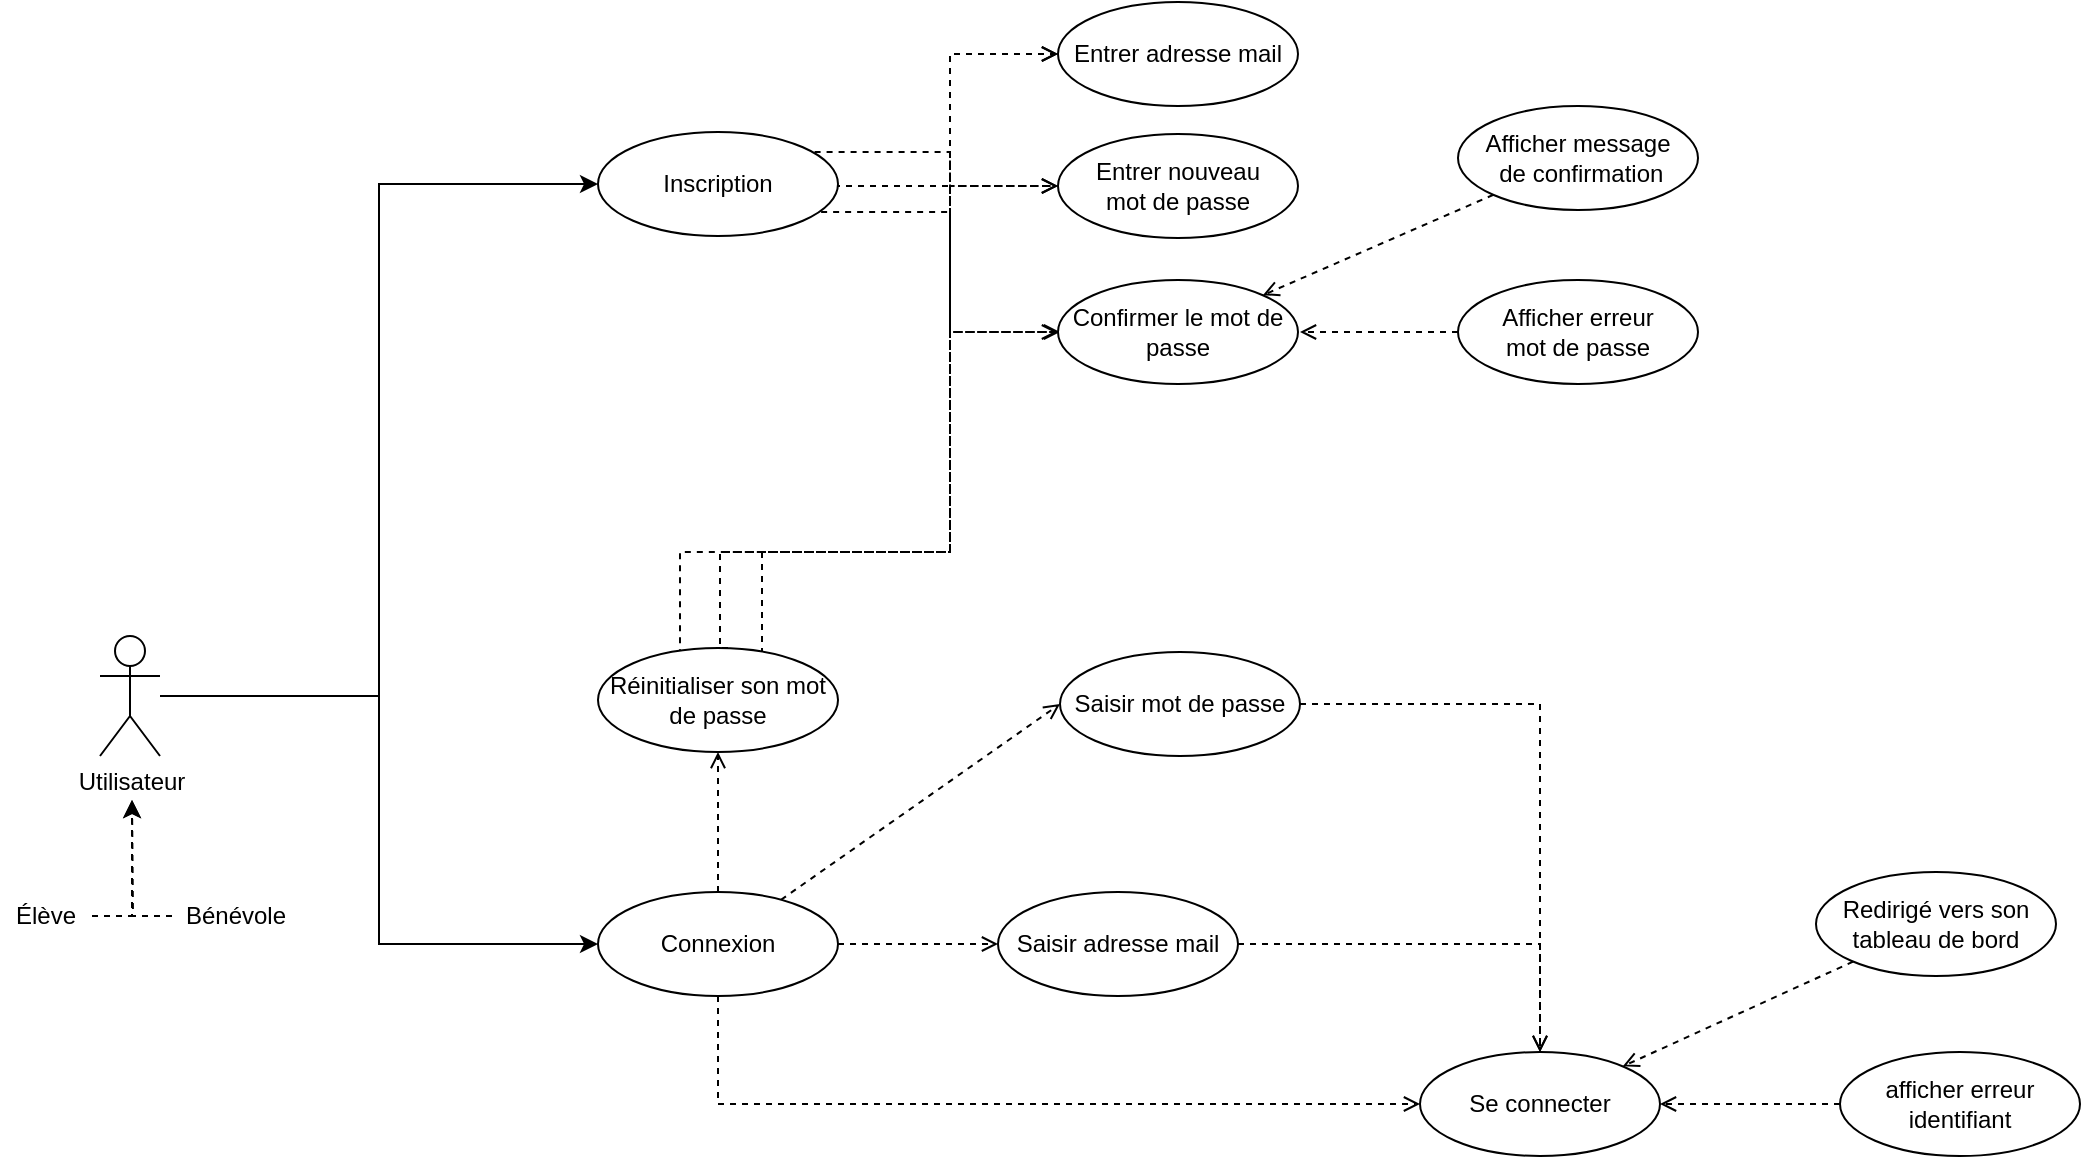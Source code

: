 <mxfile version="20.8.23" type="github">
  <diagram name="Page-1" id="QDjx12gvEAr_1nLiNZum">
    <mxGraphModel dx="1366" dy="1925" grid="1" gridSize="10" guides="1" tooltips="1" connect="1" arrows="1" fold="1" page="1" pageScale="1" pageWidth="827" pageHeight="1169" math="0" shadow="0">
      <root>
        <mxCell id="0" />
        <mxCell id="1" parent="0" />
        <mxCell id="qoufkau0ReUvYFZ-mYJb-22" value="" style="edgeStyle=orthogonalEdgeStyle;rounded=0;orthogonalLoop=1;jettySize=auto;html=1;dashed=1;" parent="1" source="qoufkau0ReUvYFZ-mYJb-14" edge="1">
          <mxGeometry relative="1" as="geometry">
            <mxPoint x="76" y="453" as="sourcePoint" />
            <mxPoint x="96" y="394" as="targetPoint" />
          </mxGeometry>
        </mxCell>
        <mxCell id="qoufkau0ReUvYFZ-mYJb-14" value="Élève" style="text;html=1;strokeColor=none;fillColor=none;align=center;verticalAlign=middle;whiteSpace=wrap;rounded=0;" parent="1" vertex="1">
          <mxGeometry x="30" y="437" width="46" height="30" as="geometry" />
        </mxCell>
        <mxCell id="qoufkau0ReUvYFZ-mYJb-21" value="" style="edgeStyle=orthogonalEdgeStyle;rounded=0;orthogonalLoop=1;jettySize=auto;html=1;dashed=1;exitX=0;exitY=0.5;exitDx=0;exitDy=0;" parent="1" source="qoufkau0ReUvYFZ-mYJb-15" edge="1">
          <mxGeometry relative="1" as="geometry">
            <mxPoint x="116" y="459" as="sourcePoint" />
            <mxPoint x="96" y="394" as="targetPoint" />
          </mxGeometry>
        </mxCell>
        <mxCell id="qoufkau0ReUvYFZ-mYJb-15" value="Bénévole" style="text;html=1;strokeColor=none;fillColor=none;align=center;verticalAlign=middle;whiteSpace=wrap;rounded=0;" parent="1" vertex="1">
          <mxGeometry x="116" y="437" width="64" height="30" as="geometry" />
        </mxCell>
        <mxCell id="DDmF5A7Nu_7fD2NKJbPf-5" style="edgeStyle=orthogonalEdgeStyle;rounded=0;orthogonalLoop=1;jettySize=auto;html=1;entryX=0;entryY=0.5;entryDx=0;entryDy=0;" edge="1" parent="1" source="qoufkau0ReUvYFZ-mYJb-1" target="DDmF5A7Nu_7fD2NKJbPf-2">
          <mxGeometry relative="1" as="geometry" />
        </mxCell>
        <mxCell id="DDmF5A7Nu_7fD2NKJbPf-6" style="edgeStyle=orthogonalEdgeStyle;rounded=0;orthogonalLoop=1;jettySize=auto;html=1;entryX=0;entryY=0.5;entryDx=0;entryDy=0;" edge="1" parent="1" source="qoufkau0ReUvYFZ-mYJb-1" target="DDmF5A7Nu_7fD2NKJbPf-3">
          <mxGeometry relative="1" as="geometry" />
        </mxCell>
        <mxCell id="qoufkau0ReUvYFZ-mYJb-1" value="Actor" style="shape=umlActor;verticalLabelPosition=bottom;verticalAlign=top;outlineConnect=0;labelPosition=center;align=center;html=1;shadow=0;overflow=visible;noLabel=1;" parent="1" vertex="1">
          <mxGeometry x="80" y="312" width="30" height="60" as="geometry" />
        </mxCell>
        <mxCell id="DDmF5A7Nu_7fD2NKJbPf-1" value="Utilisateur" style="text;html=1;strokeColor=none;fillColor=none;align=center;verticalAlign=middle;whiteSpace=wrap;rounded=0;" vertex="1" parent="1">
          <mxGeometry x="66" y="370" width="60" height="30" as="geometry" />
        </mxCell>
        <mxCell id="DDmF5A7Nu_7fD2NKJbPf-26" value="" style="edgeStyle=none;rounded=0;orthogonalLoop=1;jettySize=auto;html=1;dashed=1;strokeColor=default;fontColor=#000000;endArrow=open;endFill=0;exitX=0.5;exitY=0;exitDx=0;exitDy=0;" edge="1" parent="1" source="DDmF5A7Nu_7fD2NKJbPf-2" target="DDmF5A7Nu_7fD2NKJbPf-25">
          <mxGeometry relative="1" as="geometry" />
        </mxCell>
        <mxCell id="DDmF5A7Nu_7fD2NKJbPf-29" style="edgeStyle=orthogonalEdgeStyle;rounded=0;orthogonalLoop=1;jettySize=auto;html=1;entryX=0;entryY=0.5;entryDx=0;entryDy=0;dashed=1;strokeColor=default;fontColor=#000000;endArrow=open;endFill=0;exitX=0.5;exitY=1;exitDx=0;exitDy=0;" edge="1" parent="1" source="DDmF5A7Nu_7fD2NKJbPf-2" target="DDmF5A7Nu_7fD2NKJbPf-14">
          <mxGeometry relative="1" as="geometry" />
        </mxCell>
        <mxCell id="DDmF5A7Nu_7fD2NKJbPf-30" style="edgeStyle=none;rounded=0;orthogonalLoop=1;jettySize=auto;html=1;dashed=1;strokeColor=default;fontColor=#000000;endArrow=open;endFill=0;" edge="1" parent="1" source="DDmF5A7Nu_7fD2NKJbPf-2" target="DDmF5A7Nu_7fD2NKJbPf-8">
          <mxGeometry relative="1" as="geometry" />
        </mxCell>
        <mxCell id="DDmF5A7Nu_7fD2NKJbPf-31" style="edgeStyle=none;rounded=0;orthogonalLoop=1;jettySize=auto;html=1;entryX=0;entryY=0.5;entryDx=0;entryDy=0;dashed=1;strokeColor=default;fontColor=#000000;endArrow=open;endFill=0;" edge="1" parent="1" source="DDmF5A7Nu_7fD2NKJbPf-2" target="DDmF5A7Nu_7fD2NKJbPf-12">
          <mxGeometry relative="1" as="geometry" />
        </mxCell>
        <mxCell id="DDmF5A7Nu_7fD2NKJbPf-2" value="Connexion" style="ellipse;whiteSpace=wrap;html=1;" vertex="1" parent="1">
          <mxGeometry x="329" y="440" width="120" height="52" as="geometry" />
        </mxCell>
        <mxCell id="DDmF5A7Nu_7fD2NKJbPf-35" value="" style="edgeStyle=orthogonalEdgeStyle;rounded=0;orthogonalLoop=1;jettySize=auto;html=1;dashed=1;strokeColor=default;fontColor=#000000;endArrow=open;endFill=0;entryX=0;entryY=0.5;entryDx=0;entryDy=0;exitX=1;exitY=0.5;exitDx=0;exitDy=0;" edge="1" parent="1" target="DDmF5A7Nu_7fD2NKJbPf-44">
          <mxGeometry relative="1" as="geometry">
            <mxPoint x="448.0" y="86.0" as="sourcePoint" />
            <mxPoint x="565.0" y="21.0" as="targetPoint" />
            <Array as="points">
              <mxPoint x="448" y="87" />
              <mxPoint x="505" y="87" />
              <mxPoint x="505" y="21" />
            </Array>
          </mxGeometry>
        </mxCell>
        <mxCell id="DDmF5A7Nu_7fD2NKJbPf-46" style="edgeStyle=orthogonalEdgeStyle;rounded=0;orthogonalLoop=1;jettySize=auto;html=1;dashed=1;strokeColor=default;fontColor=#000000;endArrow=open;endFill=0;entryX=0;entryY=0.5;entryDx=0;entryDy=0;" edge="1" parent="1" target="DDmF5A7Nu_7fD2NKJbPf-45">
          <mxGeometry relative="1" as="geometry">
            <mxPoint x="437.294" y="70" as="sourcePoint" />
            <mxPoint x="558" y="87" as="targetPoint" />
            <Array as="points">
              <mxPoint x="505" y="70" />
              <mxPoint x="505" y="87" />
            </Array>
          </mxGeometry>
        </mxCell>
        <mxCell id="DDmF5A7Nu_7fD2NKJbPf-47" style="edgeStyle=orthogonalEdgeStyle;rounded=0;orthogonalLoop=1;jettySize=auto;html=1;entryX=0;entryY=0.5;entryDx=0;entryDy=0;dashed=1;strokeColor=default;fontColor=#000000;endArrow=open;endFill=0;" edge="1" parent="1">
          <mxGeometry relative="1" as="geometry">
            <mxPoint x="440.559" y="100" as="sourcePoint" />
            <mxPoint x="560.0" y="160" as="targetPoint" />
            <Array as="points">
              <mxPoint x="505" y="100" />
              <mxPoint x="505" y="160" />
            </Array>
          </mxGeometry>
        </mxCell>
        <mxCell id="DDmF5A7Nu_7fD2NKJbPf-3" value="Inscription" style="ellipse;whiteSpace=wrap;html=1;" vertex="1" parent="1">
          <mxGeometry x="329" y="60" width="120" height="52" as="geometry" />
        </mxCell>
        <mxCell id="DDmF5A7Nu_7fD2NKJbPf-32" style="edgeStyle=orthogonalEdgeStyle;rounded=0;orthogonalLoop=1;jettySize=auto;html=1;entryX=0.5;entryY=0;entryDx=0;entryDy=0;dashed=1;strokeColor=default;fontColor=#000000;endArrow=open;endFill=0;" edge="1" parent="1" source="DDmF5A7Nu_7fD2NKJbPf-8" target="DDmF5A7Nu_7fD2NKJbPf-14">
          <mxGeometry relative="1" as="geometry" />
        </mxCell>
        <mxCell id="DDmF5A7Nu_7fD2NKJbPf-8" value="Saisir adresse mail" style="ellipse;whiteSpace=wrap;html=1;" vertex="1" parent="1">
          <mxGeometry x="529" y="440" width="120" height="52" as="geometry" />
        </mxCell>
        <mxCell id="DDmF5A7Nu_7fD2NKJbPf-43" style="edgeStyle=orthogonalEdgeStyle;rounded=0;orthogonalLoop=1;jettySize=auto;html=1;entryX=0.5;entryY=0;entryDx=0;entryDy=0;dashed=1;strokeColor=default;fontColor=#000000;endArrow=open;endFill=0;" edge="1" parent="1" source="DDmF5A7Nu_7fD2NKJbPf-12" target="DDmF5A7Nu_7fD2NKJbPf-14">
          <mxGeometry relative="1" as="geometry" />
        </mxCell>
        <mxCell id="DDmF5A7Nu_7fD2NKJbPf-12" value="Saisir mot de passe" style="ellipse;whiteSpace=wrap;html=1;" vertex="1" parent="1">
          <mxGeometry x="560" y="320" width="120" height="52" as="geometry" />
        </mxCell>
        <mxCell id="DDmF5A7Nu_7fD2NKJbPf-14" value="Se connecter" style="ellipse;whiteSpace=wrap;html=1;" vertex="1" parent="1">
          <mxGeometry x="740" y="520" width="120" height="52" as="geometry" />
        </mxCell>
        <mxCell id="DDmF5A7Nu_7fD2NKJbPf-24" value="" style="edgeStyle=none;rounded=0;orthogonalLoop=1;jettySize=auto;html=1;dashed=1;strokeColor=default;fontColor=#000000;endArrow=open;endFill=0;entryX=1;entryY=0.5;entryDx=0;entryDy=0;" edge="1" parent="1" source="DDmF5A7Nu_7fD2NKJbPf-22" target="DDmF5A7Nu_7fD2NKJbPf-14">
          <mxGeometry relative="1" as="geometry">
            <mxPoint x="881" y="376" as="targetPoint" />
          </mxGeometry>
        </mxCell>
        <mxCell id="DDmF5A7Nu_7fD2NKJbPf-22" value="afficher erreur identifiant" style="ellipse;whiteSpace=wrap;html=1;" vertex="1" parent="1">
          <mxGeometry x="950" y="520" width="120" height="52" as="geometry" />
        </mxCell>
        <mxCell id="DDmF5A7Nu_7fD2NKJbPf-48" style="edgeStyle=orthogonalEdgeStyle;rounded=0;orthogonalLoop=1;jettySize=auto;html=1;entryX=0;entryY=0.5;entryDx=0;entryDy=0;dashed=1;strokeColor=default;fontColor=#000000;endArrow=open;endFill=0;exitX=0.5;exitY=0;exitDx=0;exitDy=0;" edge="1" parent="1">
          <mxGeometry relative="1" as="geometry">
            <mxPoint x="394" y="318" as="sourcePoint" />
            <mxPoint x="559.0" y="87" as="targetPoint" />
            <Array as="points">
              <mxPoint x="390" y="318" />
              <mxPoint x="390" y="270" />
              <mxPoint x="505" y="270" />
              <mxPoint x="505" y="87" />
            </Array>
          </mxGeometry>
        </mxCell>
        <mxCell id="DDmF5A7Nu_7fD2NKJbPf-49" style="edgeStyle=orthogonalEdgeStyle;rounded=0;orthogonalLoop=1;jettySize=auto;html=1;entryX=0;entryY=0.5;entryDx=0;entryDy=0;dashed=1;strokeColor=default;fontColor=#000000;endArrow=open;endFill=0;exitX=0.5;exitY=0;exitDx=0;exitDy=0;" edge="1" parent="1" target="DDmF5A7Nu_7fD2NKJbPf-44">
          <mxGeometry relative="1" as="geometry">
            <mxPoint x="384" y="318" as="sourcePoint" />
            <mxPoint x="560.0" y="21.0" as="targetPoint" />
            <Array as="points">
              <mxPoint x="384" y="330" />
              <mxPoint x="411" y="330" />
              <mxPoint x="411" y="270" />
              <mxPoint x="505" y="270" />
              <mxPoint x="505" y="21" />
            </Array>
          </mxGeometry>
        </mxCell>
        <mxCell id="DDmF5A7Nu_7fD2NKJbPf-51" style="edgeStyle=orthogonalEdgeStyle;rounded=0;orthogonalLoop=1;jettySize=auto;html=1;entryX=0;entryY=0.5;entryDx=0;entryDy=0;dashed=1;strokeColor=default;fontColor=#000000;endArrow=open;endFill=0;exitX=0.724;exitY=0.083;exitDx=0;exitDy=0;exitPerimeter=0;" edge="1" parent="1">
          <mxGeometry relative="1" as="geometry">
            <mxPoint x="407.88" y="322.316" as="sourcePoint" />
            <mxPoint x="559.0" y="160" as="targetPoint" />
            <Array as="points">
              <mxPoint x="408" y="330" />
              <mxPoint x="370" y="330" />
              <mxPoint x="370" y="270" />
              <mxPoint x="505" y="270" />
              <mxPoint x="505" y="160" />
            </Array>
          </mxGeometry>
        </mxCell>
        <mxCell id="DDmF5A7Nu_7fD2NKJbPf-25" value="Réinitialiser son mot de passe" style="ellipse;whiteSpace=wrap;html=1;" vertex="1" parent="1">
          <mxGeometry x="329" y="318" width="120" height="52" as="geometry" />
        </mxCell>
        <mxCell id="DDmF5A7Nu_7fD2NKJbPf-28" style="edgeStyle=none;rounded=0;orthogonalLoop=1;jettySize=auto;html=1;dashed=1;strokeColor=default;fontColor=#000000;endArrow=open;endFill=0;" edge="1" parent="1" source="DDmF5A7Nu_7fD2NKJbPf-27" target="DDmF5A7Nu_7fD2NKJbPf-14">
          <mxGeometry relative="1" as="geometry" />
        </mxCell>
        <mxCell id="DDmF5A7Nu_7fD2NKJbPf-27" value="Redirigé vers son tableau de bord" style="ellipse;whiteSpace=wrap;html=1;" vertex="1" parent="1">
          <mxGeometry x="938" y="430" width="120" height="52" as="geometry" />
        </mxCell>
        <mxCell id="DDmF5A7Nu_7fD2NKJbPf-34" value="Confirmer le mot de passe" style="ellipse;whiteSpace=wrap;html=1;" vertex="1" parent="1">
          <mxGeometry x="559" y="134" width="120" height="52" as="geometry" />
        </mxCell>
        <mxCell id="DDmF5A7Nu_7fD2NKJbPf-52" style="edgeStyle=orthogonalEdgeStyle;rounded=0;orthogonalLoop=1;jettySize=auto;html=1;dashed=1;strokeColor=default;fontColor=#000000;endArrow=open;endFill=0;" edge="1" parent="1" source="DDmF5A7Nu_7fD2NKJbPf-41">
          <mxGeometry relative="1" as="geometry">
            <mxPoint x="680" y="160" as="targetPoint" />
          </mxGeometry>
        </mxCell>
        <mxCell id="DDmF5A7Nu_7fD2NKJbPf-41" value="&lt;div&gt;Afficher erreur &lt;br&gt;&lt;/div&gt;&lt;div&gt;mot de passe&lt;/div&gt;" style="ellipse;whiteSpace=wrap;html=1;" vertex="1" parent="1">
          <mxGeometry x="759" y="134" width="120" height="52" as="geometry" />
        </mxCell>
        <mxCell id="DDmF5A7Nu_7fD2NKJbPf-44" value="Entrer adresse mail" style="ellipse;whiteSpace=wrap;html=1;" vertex="1" parent="1">
          <mxGeometry x="559" y="-5" width="120" height="52" as="geometry" />
        </mxCell>
        <mxCell id="DDmF5A7Nu_7fD2NKJbPf-45" value="&lt;div&gt;Entrer nouveau &lt;br&gt;&lt;/div&gt;&lt;div&gt;mot de passe&lt;/div&gt;" style="ellipse;whiteSpace=wrap;html=1;" vertex="1" parent="1">
          <mxGeometry x="559" y="61" width="120" height="52" as="geometry" />
        </mxCell>
        <mxCell id="DDmF5A7Nu_7fD2NKJbPf-54" style="rounded=0;orthogonalLoop=1;jettySize=auto;html=1;entryX=1;entryY=0;entryDx=0;entryDy=0;dashed=1;strokeColor=default;fontColor=#000000;endArrow=open;endFill=0;" edge="1" parent="1" source="DDmF5A7Nu_7fD2NKJbPf-53" target="DDmF5A7Nu_7fD2NKJbPf-34">
          <mxGeometry relative="1" as="geometry" />
        </mxCell>
        <mxCell id="DDmF5A7Nu_7fD2NKJbPf-53" value="&lt;div&gt;Afficher message&lt;/div&gt;&lt;div&gt;&amp;nbsp;de confirmation&lt;/div&gt;" style="ellipse;whiteSpace=wrap;html=1;" vertex="1" parent="1">
          <mxGeometry x="759" y="47" width="120" height="52" as="geometry" />
        </mxCell>
      </root>
    </mxGraphModel>
  </diagram>
</mxfile>

